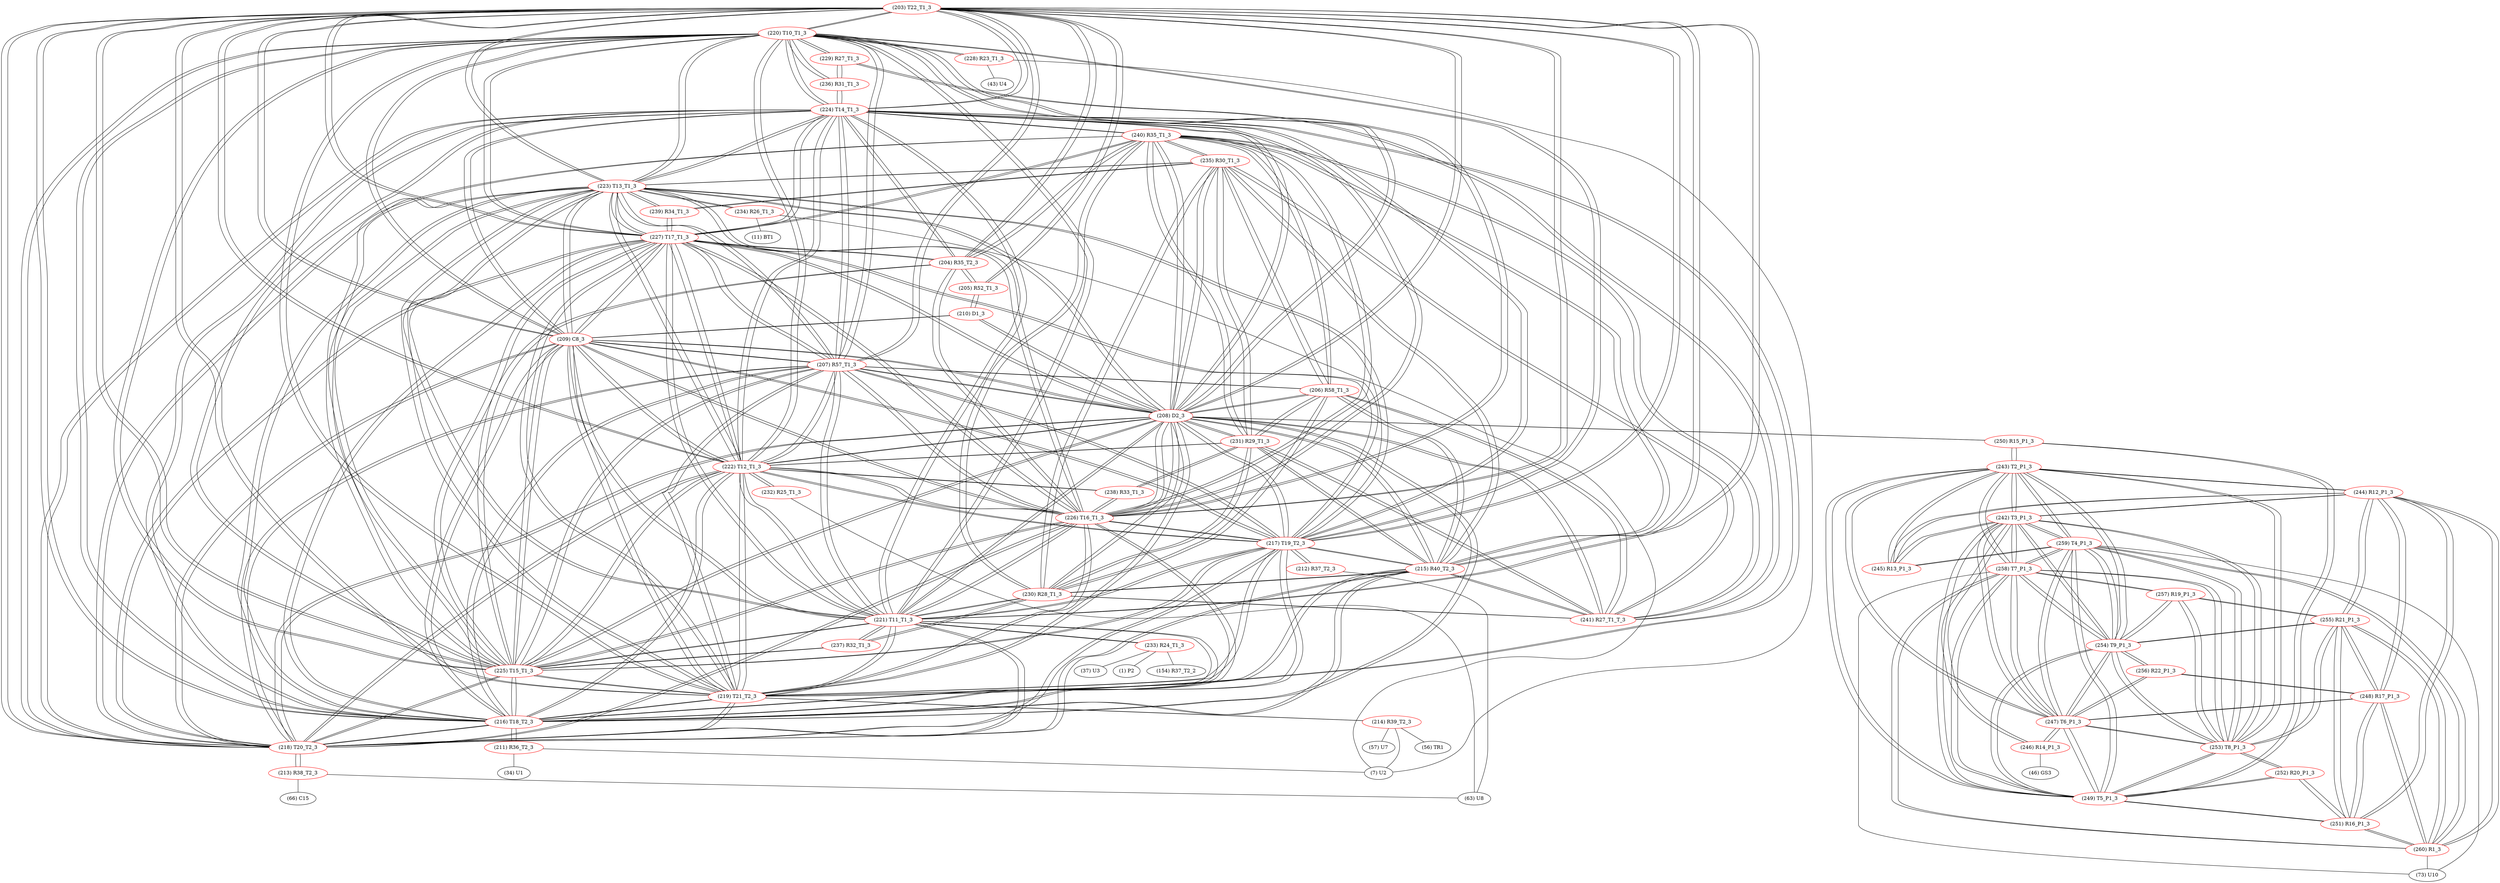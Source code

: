 graph {
	203 [label="(203) T22_T1_3" color=red]
	220 [label="(220) T10_T1_3"]
	221 [label="(221) T11_T1_3"]
	222 [label="(222) T12_T1_3"]
	223 [label="(223) T13_T1_3"]
	218 [label="(218) T20_T2_3"]
	224 [label="(224) T14_T1_3"]
	225 [label="(225) T15_T1_3"]
	216 [label="(216) T18_T2_3"]
	219 [label="(219) T21_T2_3"]
	217 [label="(217) T19_T2_3"]
	209 [label="(209) C8_3"]
	226 [label="(226) T16_T1_3"]
	227 [label="(227) T17_T1_3"]
	208 [label="(208) D2_3"]
	207 [label="(207) R57_T1_3"]
	204 [label="(204) R35_T2_3"]
	205 [label="(205) R52_T1_3"]
	215 [label="(215) R40_T2_3"]
	204 [label="(204) R35_T2_3" color=red]
	205 [label="(205) R52_T1_3"]
	203 [label="(203) T22_T1_3"]
	224 [label="(224) T14_T1_3"]
	225 [label="(225) T15_T1_3"]
	227 [label="(227) T17_T1_3"]
	226 [label="(226) T16_T1_3"]
	240 [label="(240) R35_T1_3"]
	205 [label="(205) R52_T1_3" color=red]
	210 [label="(210) D1_3"]
	204 [label="(204) R35_T2_3"]
	203 [label="(203) T22_T1_3"]
	206 [label="(206) R58_T1_3" color=red]
	208 [label="(208) D2_3"]
	215 [label="(215) R40_T2_3"]
	241 [label="(241) R27_T1_T_3"]
	230 [label="(230) R28_T1_3"]
	231 [label="(231) R29_T1_3"]
	235 [label="(235) R30_T1_3"]
	240 [label="(240) R35_T1_3"]
	207 [label="(207) R57_T1_3"]
	207 [label="(207) R57_T1_3" color=red]
	220 [label="(220) T10_T1_3"]
	221 [label="(221) T11_T1_3"]
	222 [label="(222) T12_T1_3"]
	223 [label="(223) T13_T1_3"]
	218 [label="(218) T20_T2_3"]
	224 [label="(224) T14_T1_3"]
	225 [label="(225) T15_T1_3"]
	216 [label="(216) T18_T2_3"]
	219 [label="(219) T21_T2_3"]
	217 [label="(217) T19_T2_3"]
	209 [label="(209) C8_3"]
	226 [label="(226) T16_T1_3"]
	227 [label="(227) T17_T1_3"]
	208 [label="(208) D2_3"]
	203 [label="(203) T22_T1_3"]
	206 [label="(206) R58_T1_3"]
	208 [label="(208) D2_3" color=red]
	206 [label="(206) R58_T1_3"]
	215 [label="(215) R40_T2_3"]
	241 [label="(241) R27_T1_T_3"]
	230 [label="(230) R28_T1_3"]
	231 [label="(231) R29_T1_3"]
	235 [label="(235) R30_T1_3"]
	240 [label="(240) R35_T1_3"]
	220 [label="(220) T10_T1_3"]
	221 [label="(221) T11_T1_3"]
	222 [label="(222) T12_T1_3"]
	223 [label="(223) T13_T1_3"]
	218 [label="(218) T20_T2_3"]
	224 [label="(224) T14_T1_3"]
	225 [label="(225) T15_T1_3"]
	216 [label="(216) T18_T2_3"]
	219 [label="(219) T21_T2_3"]
	217 [label="(217) T19_T2_3"]
	209 [label="(209) C8_3"]
	226 [label="(226) T16_T1_3"]
	227 [label="(227) T17_T1_3"]
	203 [label="(203) T22_T1_3"]
	207 [label="(207) R57_T1_3"]
	210 [label="(210) D1_3"]
	250 [label="(250) R15_P1_3"]
	209 [label="(209) C8_3" color=red]
	220 [label="(220) T10_T1_3"]
	221 [label="(221) T11_T1_3"]
	222 [label="(222) T12_T1_3"]
	223 [label="(223) T13_T1_3"]
	218 [label="(218) T20_T2_3"]
	224 [label="(224) T14_T1_3"]
	225 [label="(225) T15_T1_3"]
	216 [label="(216) T18_T2_3"]
	219 [label="(219) T21_T2_3"]
	217 [label="(217) T19_T2_3"]
	226 [label="(226) T16_T1_3"]
	227 [label="(227) T17_T1_3"]
	208 [label="(208) D2_3"]
	203 [label="(203) T22_T1_3"]
	207 [label="(207) R57_T1_3"]
	210 [label="(210) D1_3"]
	210 [label="(210) D1_3" color=red]
	208 [label="(208) D2_3"]
	209 [label="(209) C8_3"]
	205 [label="(205) R52_T1_3"]
	211 [label="(211) R36_T2_3" color=red]
	7 [label="(7) U2"]
	34 [label="(34) U1"]
	216 [label="(216) T18_T2_3"]
	212 [label="(212) R37_T2_3" color=red]
	63 [label="(63) U8"]
	217 [label="(217) T19_T2_3"]
	213 [label="(213) R38_T2_3" color=red]
	63 [label="(63) U8"]
	66 [label="(66) C15"]
	218 [label="(218) T20_T2_3"]
	214 [label="(214) R39_T2_3" color=red]
	56 [label="(56) TR1"]
	57 [label="(57) U7"]
	7 [label="(7) U2"]
	219 [label="(219) T21_T2_3"]
	215 [label="(215) R40_T2_3" color=red]
	208 [label="(208) D2_3"]
	206 [label="(206) R58_T1_3"]
	241 [label="(241) R27_T1_T_3"]
	230 [label="(230) R28_T1_3"]
	231 [label="(231) R29_T1_3"]
	235 [label="(235) R30_T1_3"]
	240 [label="(240) R35_T1_3"]
	218 [label="(218) T20_T2_3"]
	219 [label="(219) T21_T2_3"]
	217 [label="(217) T19_T2_3"]
	203 [label="(203) T22_T1_3"]
	216 [label="(216) T18_T2_3"]
	216 [label="(216) T18_T2_3" color=red]
	220 [label="(220) T10_T1_3"]
	221 [label="(221) T11_T1_3"]
	222 [label="(222) T12_T1_3"]
	223 [label="(223) T13_T1_3"]
	218 [label="(218) T20_T2_3"]
	224 [label="(224) T14_T1_3"]
	225 [label="(225) T15_T1_3"]
	219 [label="(219) T21_T2_3"]
	217 [label="(217) T19_T2_3"]
	209 [label="(209) C8_3"]
	226 [label="(226) T16_T1_3"]
	227 [label="(227) T17_T1_3"]
	208 [label="(208) D2_3"]
	203 [label="(203) T22_T1_3"]
	207 [label="(207) R57_T1_3"]
	215 [label="(215) R40_T2_3"]
	211 [label="(211) R36_T2_3"]
	217 [label="(217) T19_T2_3" color=red]
	220 [label="(220) T10_T1_3"]
	221 [label="(221) T11_T1_3"]
	222 [label="(222) T12_T1_3"]
	223 [label="(223) T13_T1_3"]
	218 [label="(218) T20_T2_3"]
	224 [label="(224) T14_T1_3"]
	225 [label="(225) T15_T1_3"]
	216 [label="(216) T18_T2_3"]
	219 [label="(219) T21_T2_3"]
	209 [label="(209) C8_3"]
	226 [label="(226) T16_T1_3"]
	227 [label="(227) T17_T1_3"]
	208 [label="(208) D2_3"]
	203 [label="(203) T22_T1_3"]
	207 [label="(207) R57_T1_3"]
	215 [label="(215) R40_T2_3"]
	212 [label="(212) R37_T2_3"]
	218 [label="(218) T20_T2_3" color=red]
	220 [label="(220) T10_T1_3"]
	221 [label="(221) T11_T1_3"]
	222 [label="(222) T12_T1_3"]
	223 [label="(223) T13_T1_3"]
	224 [label="(224) T14_T1_3"]
	225 [label="(225) T15_T1_3"]
	216 [label="(216) T18_T2_3"]
	219 [label="(219) T21_T2_3"]
	217 [label="(217) T19_T2_3"]
	209 [label="(209) C8_3"]
	226 [label="(226) T16_T1_3"]
	227 [label="(227) T17_T1_3"]
	208 [label="(208) D2_3"]
	203 [label="(203) T22_T1_3"]
	207 [label="(207) R57_T1_3"]
	215 [label="(215) R40_T2_3"]
	213 [label="(213) R38_T2_3"]
	219 [label="(219) T21_T2_3" color=red]
	220 [label="(220) T10_T1_3"]
	221 [label="(221) T11_T1_3"]
	222 [label="(222) T12_T1_3"]
	223 [label="(223) T13_T1_3"]
	218 [label="(218) T20_T2_3"]
	224 [label="(224) T14_T1_3"]
	225 [label="(225) T15_T1_3"]
	216 [label="(216) T18_T2_3"]
	217 [label="(217) T19_T2_3"]
	209 [label="(209) C8_3"]
	226 [label="(226) T16_T1_3"]
	227 [label="(227) T17_T1_3"]
	208 [label="(208) D2_3"]
	203 [label="(203) T22_T1_3"]
	207 [label="(207) R57_T1_3"]
	215 [label="(215) R40_T2_3"]
	214 [label="(214) R39_T2_3"]
	220 [label="(220) T10_T1_3" color=red]
	221 [label="(221) T11_T1_3"]
	222 [label="(222) T12_T1_3"]
	223 [label="(223) T13_T1_3"]
	218 [label="(218) T20_T2_3"]
	224 [label="(224) T14_T1_3"]
	225 [label="(225) T15_T1_3"]
	216 [label="(216) T18_T2_3"]
	219 [label="(219) T21_T2_3"]
	217 [label="(217) T19_T2_3"]
	209 [label="(209) C8_3"]
	226 [label="(226) T16_T1_3"]
	227 [label="(227) T17_T1_3"]
	208 [label="(208) D2_3"]
	203 [label="(203) T22_T1_3"]
	207 [label="(207) R57_T1_3"]
	228 [label="(228) R23_T1_3"]
	236 [label="(236) R31_T1_3"]
	229 [label="(229) R27_T1_3"]
	221 [label="(221) T11_T1_3" color=red]
	220 [label="(220) T10_T1_3"]
	222 [label="(222) T12_T1_3"]
	223 [label="(223) T13_T1_3"]
	218 [label="(218) T20_T2_3"]
	224 [label="(224) T14_T1_3"]
	225 [label="(225) T15_T1_3"]
	216 [label="(216) T18_T2_3"]
	219 [label="(219) T21_T2_3"]
	217 [label="(217) T19_T2_3"]
	209 [label="(209) C8_3"]
	226 [label="(226) T16_T1_3"]
	227 [label="(227) T17_T1_3"]
	208 [label="(208) D2_3"]
	203 [label="(203) T22_T1_3"]
	207 [label="(207) R57_T1_3"]
	233 [label="(233) R24_T1_3"]
	237 [label="(237) R32_T1_3"]
	230 [label="(230) R28_T1_3"]
	222 [label="(222) T12_T1_3" color=red]
	220 [label="(220) T10_T1_3"]
	221 [label="(221) T11_T1_3"]
	223 [label="(223) T13_T1_3"]
	218 [label="(218) T20_T2_3"]
	224 [label="(224) T14_T1_3"]
	225 [label="(225) T15_T1_3"]
	216 [label="(216) T18_T2_3"]
	219 [label="(219) T21_T2_3"]
	217 [label="(217) T19_T2_3"]
	209 [label="(209) C8_3"]
	226 [label="(226) T16_T1_3"]
	227 [label="(227) T17_T1_3"]
	208 [label="(208) D2_3"]
	203 [label="(203) T22_T1_3"]
	207 [label="(207) R57_T1_3"]
	238 [label="(238) R33_T1_3"]
	231 [label="(231) R29_T1_3"]
	232 [label="(232) R25_T1_3"]
	223 [label="(223) T13_T1_3" color=red]
	220 [label="(220) T10_T1_3"]
	221 [label="(221) T11_T1_3"]
	222 [label="(222) T12_T1_3"]
	218 [label="(218) T20_T2_3"]
	224 [label="(224) T14_T1_3"]
	225 [label="(225) T15_T1_3"]
	216 [label="(216) T18_T2_3"]
	219 [label="(219) T21_T2_3"]
	217 [label="(217) T19_T2_3"]
	209 [label="(209) C8_3"]
	226 [label="(226) T16_T1_3"]
	227 [label="(227) T17_T1_3"]
	208 [label="(208) D2_3"]
	203 [label="(203) T22_T1_3"]
	207 [label="(207) R57_T1_3"]
	239 [label="(239) R34_T1_3"]
	235 [label="(235) R30_T1_3"]
	234 [label="(234) R26_T1_3"]
	224 [label="(224) T14_T1_3" color=red]
	220 [label="(220) T10_T1_3"]
	221 [label="(221) T11_T1_3"]
	222 [label="(222) T12_T1_3"]
	223 [label="(223) T13_T1_3"]
	218 [label="(218) T20_T2_3"]
	225 [label="(225) T15_T1_3"]
	216 [label="(216) T18_T2_3"]
	219 [label="(219) T21_T2_3"]
	217 [label="(217) T19_T2_3"]
	209 [label="(209) C8_3"]
	226 [label="(226) T16_T1_3"]
	227 [label="(227) T17_T1_3"]
	208 [label="(208) D2_3"]
	203 [label="(203) T22_T1_3"]
	207 [label="(207) R57_T1_3"]
	240 [label="(240) R35_T1_3"]
	204 [label="(204) R35_T2_3"]
	236 [label="(236) R31_T1_3"]
	225 [label="(225) T15_T1_3" color=red]
	220 [label="(220) T10_T1_3"]
	221 [label="(221) T11_T1_3"]
	222 [label="(222) T12_T1_3"]
	223 [label="(223) T13_T1_3"]
	218 [label="(218) T20_T2_3"]
	224 [label="(224) T14_T1_3"]
	216 [label="(216) T18_T2_3"]
	219 [label="(219) T21_T2_3"]
	217 [label="(217) T19_T2_3"]
	209 [label="(209) C8_3"]
	226 [label="(226) T16_T1_3"]
	227 [label="(227) T17_T1_3"]
	208 [label="(208) D2_3"]
	203 [label="(203) T22_T1_3"]
	207 [label="(207) R57_T1_3"]
	240 [label="(240) R35_T1_3"]
	204 [label="(204) R35_T2_3"]
	237 [label="(237) R32_T1_3"]
	226 [label="(226) T16_T1_3" color=red]
	220 [label="(220) T10_T1_3"]
	221 [label="(221) T11_T1_3"]
	222 [label="(222) T12_T1_3"]
	223 [label="(223) T13_T1_3"]
	218 [label="(218) T20_T2_3"]
	224 [label="(224) T14_T1_3"]
	225 [label="(225) T15_T1_3"]
	216 [label="(216) T18_T2_3"]
	219 [label="(219) T21_T2_3"]
	217 [label="(217) T19_T2_3"]
	209 [label="(209) C8_3"]
	227 [label="(227) T17_T1_3"]
	208 [label="(208) D2_3"]
	203 [label="(203) T22_T1_3"]
	207 [label="(207) R57_T1_3"]
	240 [label="(240) R35_T1_3"]
	204 [label="(204) R35_T2_3"]
	238 [label="(238) R33_T1_3"]
	227 [label="(227) T17_T1_3" color=red]
	220 [label="(220) T10_T1_3"]
	221 [label="(221) T11_T1_3"]
	222 [label="(222) T12_T1_3"]
	223 [label="(223) T13_T1_3"]
	218 [label="(218) T20_T2_3"]
	224 [label="(224) T14_T1_3"]
	225 [label="(225) T15_T1_3"]
	216 [label="(216) T18_T2_3"]
	219 [label="(219) T21_T2_3"]
	217 [label="(217) T19_T2_3"]
	209 [label="(209) C8_3"]
	226 [label="(226) T16_T1_3"]
	208 [label="(208) D2_3"]
	203 [label="(203) T22_T1_3"]
	207 [label="(207) R57_T1_3"]
	240 [label="(240) R35_T1_3"]
	204 [label="(204) R35_T2_3"]
	239 [label="(239) R34_T1_3"]
	228 [label="(228) R23_T1_3" color=red]
	43 [label="(43) U4"]
	7 [label="(7) U2"]
	220 [label="(220) T10_T1_3"]
	229 [label="(229) R27_T1_3" color=red]
	236 [label="(236) R31_T1_3"]
	220 [label="(220) T10_T1_3"]
	241 [label="(241) R27_T1_T_3"]
	230 [label="(230) R28_T1_3" color=red]
	208 [label="(208) D2_3"]
	206 [label="(206) R58_T1_3"]
	215 [label="(215) R40_T2_3"]
	241 [label="(241) R27_T1_T_3"]
	231 [label="(231) R29_T1_3"]
	235 [label="(235) R30_T1_3"]
	240 [label="(240) R35_T1_3"]
	237 [label="(237) R32_T1_3"]
	221 [label="(221) T11_T1_3"]
	231 [label="(231) R29_T1_3" color=red]
	208 [label="(208) D2_3"]
	206 [label="(206) R58_T1_3"]
	215 [label="(215) R40_T2_3"]
	241 [label="(241) R27_T1_T_3"]
	230 [label="(230) R28_T1_3"]
	235 [label="(235) R30_T1_3"]
	240 [label="(240) R35_T1_3"]
	238 [label="(238) R33_T1_3"]
	222 [label="(222) T12_T1_3"]
	232 [label="(232) R25_T1_3" color=red]
	63 [label="(63) U8"]
	222 [label="(222) T12_T1_3"]
	233 [label="(233) R24_T1_3" color=red]
	37 [label="(37) U3"]
	1 [label="(1) P2"]
	154 [label="(154) R37_T2_2"]
	221 [label="(221) T11_T1_3"]
	234 [label="(234) R26_T1_3" color=red]
	7 [label="(7) U2"]
	11 [label="(11) BT1"]
	223 [label="(223) T13_T1_3"]
	235 [label="(235) R30_T1_3" color=red]
	208 [label="(208) D2_3"]
	206 [label="(206) R58_T1_3"]
	215 [label="(215) R40_T2_3"]
	241 [label="(241) R27_T1_T_3"]
	230 [label="(230) R28_T1_3"]
	231 [label="(231) R29_T1_3"]
	240 [label="(240) R35_T1_3"]
	223 [label="(223) T13_T1_3"]
	239 [label="(239) R34_T1_3"]
	236 [label="(236) R31_T1_3" color=red]
	229 [label="(229) R27_T1_3"]
	220 [label="(220) T10_T1_3"]
	224 [label="(224) T14_T1_3"]
	237 [label="(237) R32_T1_3" color=red]
	225 [label="(225) T15_T1_3"]
	221 [label="(221) T11_T1_3"]
	230 [label="(230) R28_T1_3"]
	238 [label="(238) R33_T1_3" color=red]
	226 [label="(226) T16_T1_3"]
	231 [label="(231) R29_T1_3"]
	222 [label="(222) T12_T1_3"]
	239 [label="(239) R34_T1_3" color=red]
	227 [label="(227) T17_T1_3"]
	223 [label="(223) T13_T1_3"]
	235 [label="(235) R30_T1_3"]
	240 [label="(240) R35_T1_3" color=red]
	208 [label="(208) D2_3"]
	206 [label="(206) R58_T1_3"]
	215 [label="(215) R40_T2_3"]
	241 [label="(241) R27_T1_T_3"]
	230 [label="(230) R28_T1_3"]
	231 [label="(231) R29_T1_3"]
	235 [label="(235) R30_T1_3"]
	224 [label="(224) T14_T1_3"]
	225 [label="(225) T15_T1_3"]
	227 [label="(227) T17_T1_3"]
	226 [label="(226) T16_T1_3"]
	204 [label="(204) R35_T2_3"]
	241 [label="(241) R27_T1_T_3" color=red]
	208 [label="(208) D2_3"]
	206 [label="(206) R58_T1_3"]
	215 [label="(215) R40_T2_3"]
	230 [label="(230) R28_T1_3"]
	231 [label="(231) R29_T1_3"]
	235 [label="(235) R30_T1_3"]
	240 [label="(240) R35_T1_3"]
	229 [label="(229) R27_T1_3"]
	242 [label="(242) T3_P1_3" color=red]
	259 [label="(259) T4_P1_3"]
	258 [label="(258) T7_P1_3"]
	249 [label="(249) T5_P1_3"]
	254 [label="(254) T9_P1_3"]
	253 [label="(253) T8_P1_3"]
	247 [label="(247) T6_P1_3"]
	243 [label="(243) T2_P1_3"]
	246 [label="(246) R14_P1_3"]
	245 [label="(245) R13_P1_3"]
	244 [label="(244) R12_P1_3"]
	243 [label="(243) T2_P1_3" color=red]
	242 [label="(242) T3_P1_3"]
	259 [label="(259) T4_P1_3"]
	258 [label="(258) T7_P1_3"]
	249 [label="(249) T5_P1_3"]
	254 [label="(254) T9_P1_3"]
	253 [label="(253) T8_P1_3"]
	247 [label="(247) T6_P1_3"]
	245 [label="(245) R13_P1_3"]
	244 [label="(244) R12_P1_3"]
	250 [label="(250) R15_P1_3"]
	244 [label="(244) R12_P1_3" color=red]
	255 [label="(255) R21_P1_3"]
	251 [label="(251) R16_P1_3"]
	248 [label="(248) R17_P1_3"]
	260 [label="(260) R1_3"]
	245 [label="(245) R13_P1_3"]
	242 [label="(242) T3_P1_3"]
	243 [label="(243) T2_P1_3"]
	245 [label="(245) R13_P1_3" color=red]
	259 [label="(259) T4_P1_3"]
	242 [label="(242) T3_P1_3"]
	244 [label="(244) R12_P1_3"]
	243 [label="(243) T2_P1_3"]
	246 [label="(246) R14_P1_3" color=red]
	46 [label="(46) GS3"]
	242 [label="(242) T3_P1_3"]
	247 [label="(247) T6_P1_3"]
	247 [label="(247) T6_P1_3" color=red]
	242 [label="(242) T3_P1_3"]
	259 [label="(259) T4_P1_3"]
	258 [label="(258) T7_P1_3"]
	249 [label="(249) T5_P1_3"]
	254 [label="(254) T9_P1_3"]
	253 [label="(253) T8_P1_3"]
	243 [label="(243) T2_P1_3"]
	246 [label="(246) R14_P1_3"]
	256 [label="(256) R22_P1_3"]
	248 [label="(248) R17_P1_3"]
	248 [label="(248) R17_P1_3" color=red]
	255 [label="(255) R21_P1_3"]
	251 [label="(251) R16_P1_3"]
	244 [label="(244) R12_P1_3"]
	260 [label="(260) R1_3"]
	256 [label="(256) R22_P1_3"]
	247 [label="(247) T6_P1_3"]
	249 [label="(249) T5_P1_3" color=red]
	242 [label="(242) T3_P1_3"]
	259 [label="(259) T4_P1_3"]
	258 [label="(258) T7_P1_3"]
	254 [label="(254) T9_P1_3"]
	253 [label="(253) T8_P1_3"]
	247 [label="(247) T6_P1_3"]
	243 [label="(243) T2_P1_3"]
	250 [label="(250) R15_P1_3"]
	251 [label="(251) R16_P1_3"]
	252 [label="(252) R20_P1_3"]
	250 [label="(250) R15_P1_3" color=red]
	208 [label="(208) D2_3"]
	243 [label="(243) T2_P1_3"]
	249 [label="(249) T5_P1_3"]
	251 [label="(251) R16_P1_3" color=red]
	255 [label="(255) R21_P1_3"]
	244 [label="(244) R12_P1_3"]
	248 [label="(248) R17_P1_3"]
	260 [label="(260) R1_3"]
	249 [label="(249) T5_P1_3"]
	252 [label="(252) R20_P1_3"]
	252 [label="(252) R20_P1_3" color=red]
	253 [label="(253) T8_P1_3"]
	251 [label="(251) R16_P1_3"]
	249 [label="(249) T5_P1_3"]
	253 [label="(253) T8_P1_3" color=red]
	242 [label="(242) T3_P1_3"]
	259 [label="(259) T4_P1_3"]
	258 [label="(258) T7_P1_3"]
	249 [label="(249) T5_P1_3"]
	254 [label="(254) T9_P1_3"]
	247 [label="(247) T6_P1_3"]
	243 [label="(243) T2_P1_3"]
	255 [label="(255) R21_P1_3"]
	257 [label="(257) R19_P1_3"]
	252 [label="(252) R20_P1_3"]
	254 [label="(254) T9_P1_3" color=red]
	256 [label="(256) R22_P1_3"]
	242 [label="(242) T3_P1_3"]
	259 [label="(259) T4_P1_3"]
	258 [label="(258) T7_P1_3"]
	249 [label="(249) T5_P1_3"]
	253 [label="(253) T8_P1_3"]
	247 [label="(247) T6_P1_3"]
	243 [label="(243) T2_P1_3"]
	255 [label="(255) R21_P1_3"]
	257 [label="(257) R19_P1_3"]
	255 [label="(255) R21_P1_3" color=red]
	251 [label="(251) R16_P1_3"]
	244 [label="(244) R12_P1_3"]
	248 [label="(248) R17_P1_3"]
	260 [label="(260) R1_3"]
	254 [label="(254) T9_P1_3"]
	253 [label="(253) T8_P1_3"]
	257 [label="(257) R19_P1_3"]
	256 [label="(256) R22_P1_3" color=red]
	254 [label="(254) T9_P1_3"]
	247 [label="(247) T6_P1_3"]
	248 [label="(248) R17_P1_3"]
	257 [label="(257) R19_P1_3" color=red]
	254 [label="(254) T9_P1_3"]
	255 [label="(255) R21_P1_3"]
	253 [label="(253) T8_P1_3"]
	258 [label="(258) T7_P1_3"]
	258 [label="(258) T7_P1_3" color=red]
	242 [label="(242) T3_P1_3"]
	259 [label="(259) T4_P1_3"]
	249 [label="(249) T5_P1_3"]
	254 [label="(254) T9_P1_3"]
	253 [label="(253) T8_P1_3"]
	247 [label="(247) T6_P1_3"]
	243 [label="(243) T2_P1_3"]
	260 [label="(260) R1_3"]
	73 [label="(73) U10"]
	257 [label="(257) R19_P1_3"]
	259 [label="(259) T4_P1_3" color=red]
	242 [label="(242) T3_P1_3"]
	258 [label="(258) T7_P1_3"]
	249 [label="(249) T5_P1_3"]
	254 [label="(254) T9_P1_3"]
	253 [label="(253) T8_P1_3"]
	247 [label="(247) T6_P1_3"]
	243 [label="(243) T2_P1_3"]
	245 [label="(245) R13_P1_3"]
	260 [label="(260) R1_3"]
	73 [label="(73) U10"]
	260 [label="(260) R1_3" color=red]
	259 [label="(259) T4_P1_3"]
	258 [label="(258) T7_P1_3"]
	73 [label="(73) U10"]
	255 [label="(255) R21_P1_3"]
	251 [label="(251) R16_P1_3"]
	244 [label="(244) R12_P1_3"]
	248 [label="(248) R17_P1_3"]
	203 -- 220
	203 -- 221
	203 -- 222
	203 -- 223
	203 -- 218
	203 -- 224
	203 -- 225
	203 -- 216
	203 -- 219
	203 -- 217
	203 -- 209
	203 -- 226
	203 -- 227
	203 -- 208
	203 -- 207
	203 -- 204
	203 -- 205
	203 -- 215
	204 -- 205
	204 -- 203
	204 -- 224
	204 -- 225
	204 -- 227
	204 -- 226
	204 -- 240
	205 -- 210
	205 -- 204
	205 -- 203
	206 -- 208
	206 -- 215
	206 -- 241
	206 -- 230
	206 -- 231
	206 -- 235
	206 -- 240
	206 -- 207
	207 -- 220
	207 -- 221
	207 -- 222
	207 -- 223
	207 -- 218
	207 -- 224
	207 -- 225
	207 -- 216
	207 -- 219
	207 -- 217
	207 -- 209
	207 -- 226
	207 -- 227
	207 -- 208
	207 -- 203
	207 -- 206
	208 -- 206
	208 -- 215
	208 -- 241
	208 -- 230
	208 -- 231
	208 -- 235
	208 -- 240
	208 -- 220
	208 -- 221
	208 -- 222
	208 -- 223
	208 -- 218
	208 -- 224
	208 -- 225
	208 -- 216
	208 -- 219
	208 -- 217
	208 -- 209
	208 -- 226
	208 -- 227
	208 -- 203
	208 -- 207
	208 -- 210
	208 -- 250
	209 -- 220
	209 -- 221
	209 -- 222
	209 -- 223
	209 -- 218
	209 -- 224
	209 -- 225
	209 -- 216
	209 -- 219
	209 -- 217
	209 -- 226
	209 -- 227
	209 -- 208
	209 -- 203
	209 -- 207
	209 -- 210
	210 -- 208
	210 -- 209
	210 -- 205
	211 -- 7
	211 -- 34
	211 -- 216
	212 -- 63
	212 -- 217
	213 -- 63
	213 -- 66
	213 -- 218
	214 -- 56
	214 -- 57
	214 -- 7
	214 -- 219
	215 -- 208
	215 -- 206
	215 -- 241
	215 -- 230
	215 -- 231
	215 -- 235
	215 -- 240
	215 -- 218
	215 -- 219
	215 -- 217
	215 -- 203
	215 -- 216
	216 -- 220
	216 -- 221
	216 -- 222
	216 -- 223
	216 -- 218
	216 -- 224
	216 -- 225
	216 -- 219
	216 -- 217
	216 -- 209
	216 -- 226
	216 -- 227
	216 -- 208
	216 -- 203
	216 -- 207
	216 -- 215
	216 -- 211
	217 -- 220
	217 -- 221
	217 -- 222
	217 -- 223
	217 -- 218
	217 -- 224
	217 -- 225
	217 -- 216
	217 -- 219
	217 -- 209
	217 -- 226
	217 -- 227
	217 -- 208
	217 -- 203
	217 -- 207
	217 -- 215
	217 -- 212
	218 -- 220
	218 -- 221
	218 -- 222
	218 -- 223
	218 -- 224
	218 -- 225
	218 -- 216
	218 -- 219
	218 -- 217
	218 -- 209
	218 -- 226
	218 -- 227
	218 -- 208
	218 -- 203
	218 -- 207
	218 -- 215
	218 -- 213
	219 -- 220
	219 -- 221
	219 -- 222
	219 -- 223
	219 -- 218
	219 -- 224
	219 -- 225
	219 -- 216
	219 -- 217
	219 -- 209
	219 -- 226
	219 -- 227
	219 -- 208
	219 -- 203
	219 -- 207
	219 -- 215
	219 -- 214
	220 -- 221
	220 -- 222
	220 -- 223
	220 -- 218
	220 -- 224
	220 -- 225
	220 -- 216
	220 -- 219
	220 -- 217
	220 -- 209
	220 -- 226
	220 -- 227
	220 -- 208
	220 -- 203
	220 -- 207
	220 -- 228
	220 -- 236
	220 -- 229
	221 -- 220
	221 -- 222
	221 -- 223
	221 -- 218
	221 -- 224
	221 -- 225
	221 -- 216
	221 -- 219
	221 -- 217
	221 -- 209
	221 -- 226
	221 -- 227
	221 -- 208
	221 -- 203
	221 -- 207
	221 -- 233
	221 -- 237
	221 -- 230
	222 -- 220
	222 -- 221
	222 -- 223
	222 -- 218
	222 -- 224
	222 -- 225
	222 -- 216
	222 -- 219
	222 -- 217
	222 -- 209
	222 -- 226
	222 -- 227
	222 -- 208
	222 -- 203
	222 -- 207
	222 -- 238
	222 -- 231
	222 -- 232
	223 -- 220
	223 -- 221
	223 -- 222
	223 -- 218
	223 -- 224
	223 -- 225
	223 -- 216
	223 -- 219
	223 -- 217
	223 -- 209
	223 -- 226
	223 -- 227
	223 -- 208
	223 -- 203
	223 -- 207
	223 -- 239
	223 -- 235
	223 -- 234
	224 -- 220
	224 -- 221
	224 -- 222
	224 -- 223
	224 -- 218
	224 -- 225
	224 -- 216
	224 -- 219
	224 -- 217
	224 -- 209
	224 -- 226
	224 -- 227
	224 -- 208
	224 -- 203
	224 -- 207
	224 -- 240
	224 -- 204
	224 -- 236
	225 -- 220
	225 -- 221
	225 -- 222
	225 -- 223
	225 -- 218
	225 -- 224
	225 -- 216
	225 -- 219
	225 -- 217
	225 -- 209
	225 -- 226
	225 -- 227
	225 -- 208
	225 -- 203
	225 -- 207
	225 -- 240
	225 -- 204
	225 -- 237
	226 -- 220
	226 -- 221
	226 -- 222
	226 -- 223
	226 -- 218
	226 -- 224
	226 -- 225
	226 -- 216
	226 -- 219
	226 -- 217
	226 -- 209
	226 -- 227
	226 -- 208
	226 -- 203
	226 -- 207
	226 -- 240
	226 -- 204
	226 -- 238
	227 -- 220
	227 -- 221
	227 -- 222
	227 -- 223
	227 -- 218
	227 -- 224
	227 -- 225
	227 -- 216
	227 -- 219
	227 -- 217
	227 -- 209
	227 -- 226
	227 -- 208
	227 -- 203
	227 -- 207
	227 -- 240
	227 -- 204
	227 -- 239
	228 -- 43
	228 -- 7
	228 -- 220
	229 -- 236
	229 -- 220
	229 -- 241
	230 -- 208
	230 -- 206
	230 -- 215
	230 -- 241
	230 -- 231
	230 -- 235
	230 -- 240
	230 -- 237
	230 -- 221
	231 -- 208
	231 -- 206
	231 -- 215
	231 -- 241
	231 -- 230
	231 -- 235
	231 -- 240
	231 -- 238
	231 -- 222
	232 -- 63
	232 -- 222
	233 -- 37
	233 -- 1
	233 -- 154
	233 -- 221
	234 -- 7
	234 -- 11
	234 -- 223
	235 -- 208
	235 -- 206
	235 -- 215
	235 -- 241
	235 -- 230
	235 -- 231
	235 -- 240
	235 -- 223
	235 -- 239
	236 -- 229
	236 -- 220
	236 -- 224
	237 -- 225
	237 -- 221
	237 -- 230
	238 -- 226
	238 -- 231
	238 -- 222
	239 -- 227
	239 -- 223
	239 -- 235
	240 -- 208
	240 -- 206
	240 -- 215
	240 -- 241
	240 -- 230
	240 -- 231
	240 -- 235
	240 -- 224
	240 -- 225
	240 -- 227
	240 -- 226
	240 -- 204
	241 -- 208
	241 -- 206
	241 -- 215
	241 -- 230
	241 -- 231
	241 -- 235
	241 -- 240
	241 -- 229
	242 -- 259
	242 -- 258
	242 -- 249
	242 -- 254
	242 -- 253
	242 -- 247
	242 -- 243
	242 -- 246
	242 -- 245
	242 -- 244
	243 -- 242
	243 -- 259
	243 -- 258
	243 -- 249
	243 -- 254
	243 -- 253
	243 -- 247
	243 -- 245
	243 -- 244
	243 -- 250
	244 -- 255
	244 -- 251
	244 -- 248
	244 -- 260
	244 -- 245
	244 -- 242
	244 -- 243
	245 -- 259
	245 -- 242
	245 -- 244
	245 -- 243
	246 -- 46
	246 -- 242
	246 -- 247
	247 -- 242
	247 -- 259
	247 -- 258
	247 -- 249
	247 -- 254
	247 -- 253
	247 -- 243
	247 -- 246
	247 -- 256
	247 -- 248
	248 -- 255
	248 -- 251
	248 -- 244
	248 -- 260
	248 -- 256
	248 -- 247
	249 -- 242
	249 -- 259
	249 -- 258
	249 -- 254
	249 -- 253
	249 -- 247
	249 -- 243
	249 -- 250
	249 -- 251
	249 -- 252
	250 -- 208
	250 -- 243
	250 -- 249
	251 -- 255
	251 -- 244
	251 -- 248
	251 -- 260
	251 -- 249
	251 -- 252
	252 -- 253
	252 -- 251
	252 -- 249
	253 -- 242
	253 -- 259
	253 -- 258
	253 -- 249
	253 -- 254
	253 -- 247
	253 -- 243
	253 -- 255
	253 -- 257
	253 -- 252
	254 -- 256
	254 -- 242
	254 -- 259
	254 -- 258
	254 -- 249
	254 -- 253
	254 -- 247
	254 -- 243
	254 -- 255
	254 -- 257
	255 -- 251
	255 -- 244
	255 -- 248
	255 -- 260
	255 -- 254
	255 -- 253
	255 -- 257
	256 -- 254
	256 -- 247
	256 -- 248
	257 -- 254
	257 -- 255
	257 -- 253
	257 -- 258
	258 -- 242
	258 -- 259
	258 -- 249
	258 -- 254
	258 -- 253
	258 -- 247
	258 -- 243
	258 -- 260
	258 -- 73
	258 -- 257
	259 -- 242
	259 -- 258
	259 -- 249
	259 -- 254
	259 -- 253
	259 -- 247
	259 -- 243
	259 -- 245
	259 -- 260
	259 -- 73
	260 -- 259
	260 -- 258
	260 -- 73
	260 -- 255
	260 -- 251
	260 -- 244
	260 -- 248
}